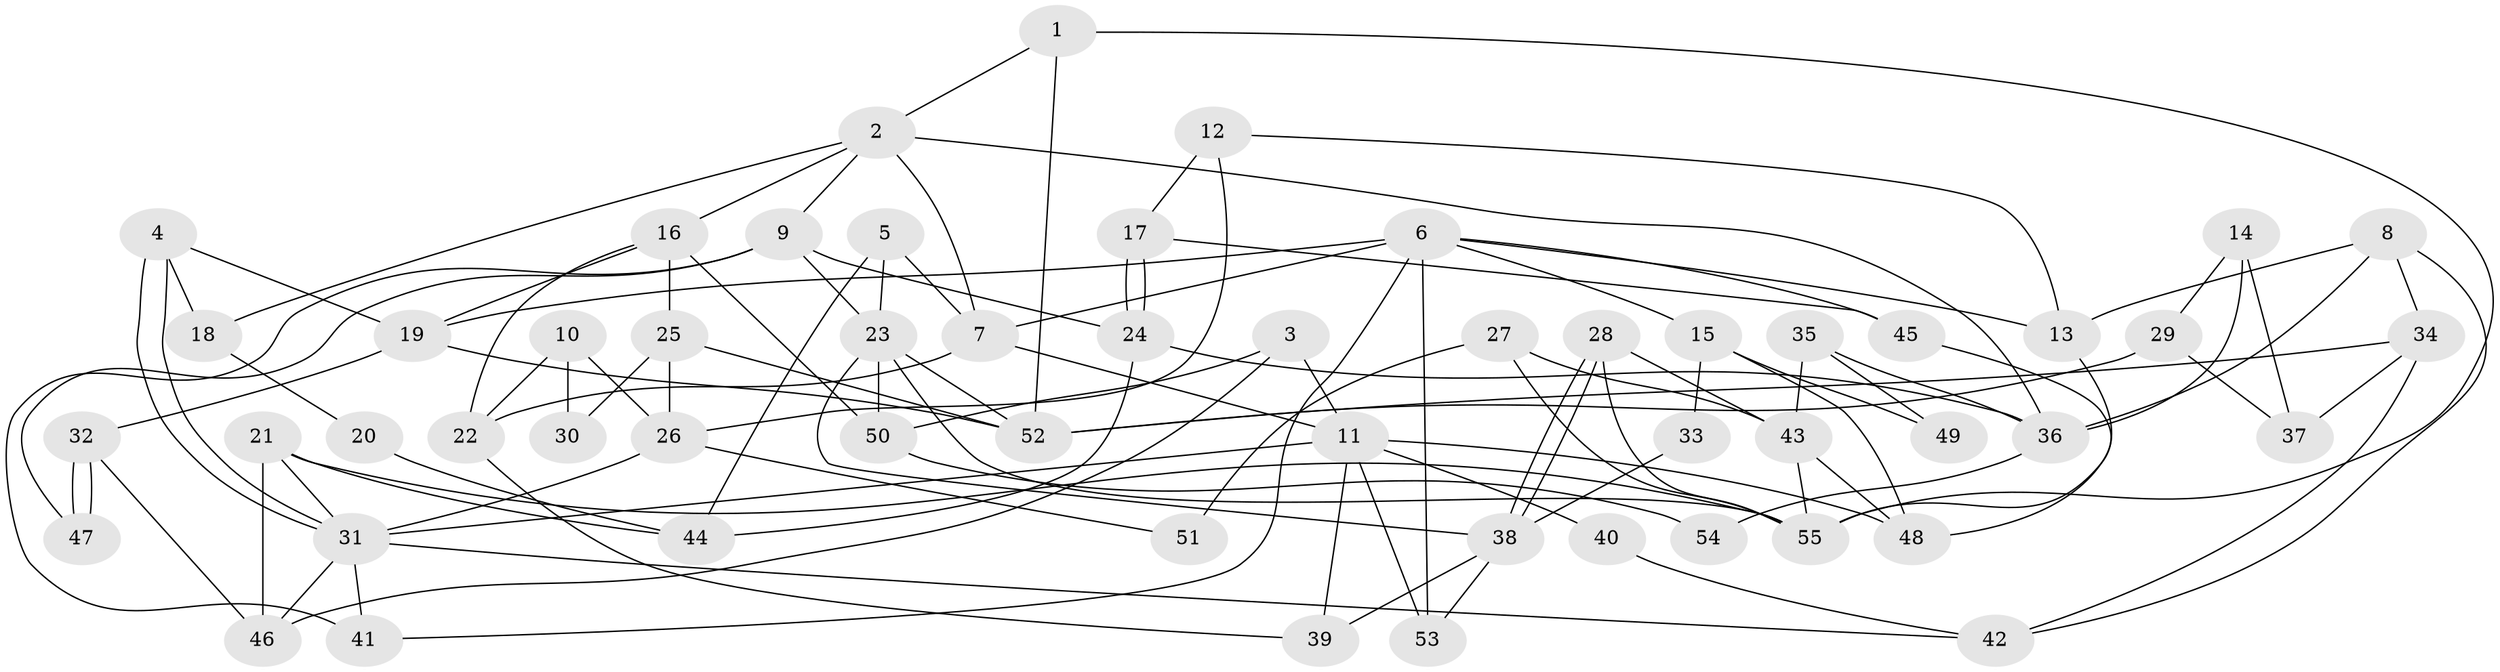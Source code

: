 // coarse degree distribution, {7: 0.10256410256410256, 6: 0.1794871794871795, 4: 0.1794871794871795, 3: 0.28205128205128205, 5: 0.1282051282051282, 8: 0.02564102564102564, 2: 0.10256410256410256}
// Generated by graph-tools (version 1.1) at 2025/37/03/04/25 23:37:14]
// undirected, 55 vertices, 110 edges
graph export_dot {
  node [color=gray90,style=filled];
  1;
  2;
  3;
  4;
  5;
  6;
  7;
  8;
  9;
  10;
  11;
  12;
  13;
  14;
  15;
  16;
  17;
  18;
  19;
  20;
  21;
  22;
  23;
  24;
  25;
  26;
  27;
  28;
  29;
  30;
  31;
  32;
  33;
  34;
  35;
  36;
  37;
  38;
  39;
  40;
  41;
  42;
  43;
  44;
  45;
  46;
  47;
  48;
  49;
  50;
  51;
  52;
  53;
  54;
  55;
  1 -- 55;
  1 -- 2;
  1 -- 52;
  2 -- 7;
  2 -- 16;
  2 -- 9;
  2 -- 18;
  2 -- 36;
  3 -- 11;
  3 -- 46;
  3 -- 50;
  4 -- 19;
  4 -- 31;
  4 -- 31;
  4 -- 18;
  5 -- 7;
  5 -- 23;
  5 -- 44;
  6 -- 13;
  6 -- 19;
  6 -- 7;
  6 -- 15;
  6 -- 41;
  6 -- 45;
  6 -- 53;
  7 -- 11;
  7 -- 22;
  8 -- 42;
  8 -- 36;
  8 -- 13;
  8 -- 34;
  9 -- 41;
  9 -- 23;
  9 -- 24;
  9 -- 47;
  10 -- 22;
  10 -- 26;
  10 -- 30;
  11 -- 31;
  11 -- 53;
  11 -- 39;
  11 -- 40;
  11 -- 48;
  12 -- 13;
  12 -- 17;
  12 -- 26;
  13 -- 55;
  14 -- 37;
  14 -- 36;
  14 -- 29;
  15 -- 48;
  15 -- 33;
  15 -- 49;
  16 -- 50;
  16 -- 22;
  16 -- 19;
  16 -- 25;
  17 -- 24;
  17 -- 24;
  17 -- 45;
  18 -- 20;
  19 -- 52;
  19 -- 32;
  20 -- 44;
  21 -- 44;
  21 -- 31;
  21 -- 46;
  21 -- 55;
  22 -- 39;
  23 -- 52;
  23 -- 38;
  23 -- 50;
  23 -- 55;
  24 -- 36;
  24 -- 44;
  25 -- 26;
  25 -- 30;
  25 -- 52;
  26 -- 31;
  26 -- 51;
  27 -- 43;
  27 -- 55;
  27 -- 51;
  28 -- 38;
  28 -- 38;
  28 -- 55;
  28 -- 43;
  29 -- 52;
  29 -- 37;
  31 -- 46;
  31 -- 41;
  31 -- 42;
  32 -- 47;
  32 -- 47;
  32 -- 46;
  33 -- 38;
  34 -- 52;
  34 -- 37;
  34 -- 42;
  35 -- 43;
  35 -- 36;
  35 -- 49;
  36 -- 54;
  38 -- 39;
  38 -- 53;
  40 -- 42;
  43 -- 55;
  43 -- 48;
  45 -- 48;
  50 -- 54;
}
